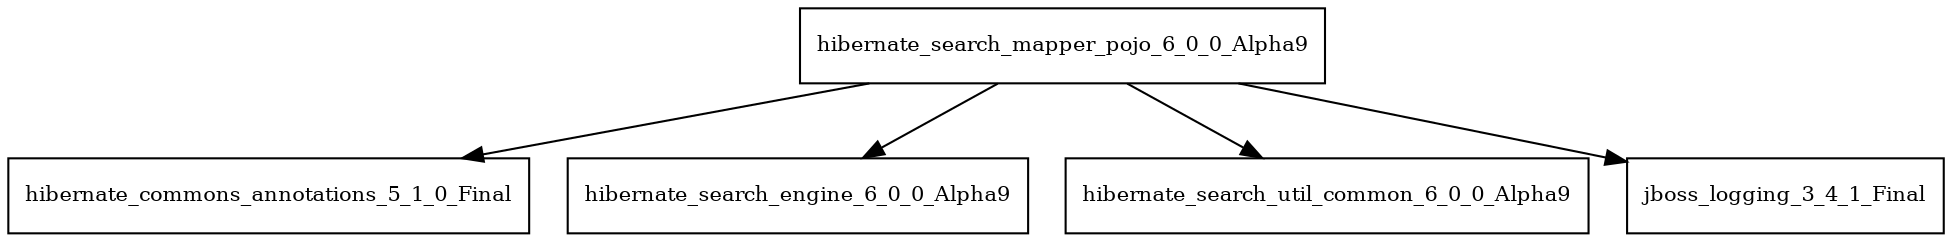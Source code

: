 digraph hibernate_search_mapper_pojo_6_0_0_Alpha9_dependencies {
  node [shape = box, fontsize=10.0];
  hibernate_search_mapper_pojo_6_0_0_Alpha9 -> hibernate_commons_annotations_5_1_0_Final;
  hibernate_search_mapper_pojo_6_0_0_Alpha9 -> hibernate_search_engine_6_0_0_Alpha9;
  hibernate_search_mapper_pojo_6_0_0_Alpha9 -> hibernate_search_util_common_6_0_0_Alpha9;
  hibernate_search_mapper_pojo_6_0_0_Alpha9 -> jboss_logging_3_4_1_Final;
}
